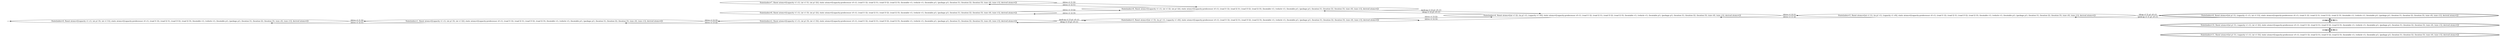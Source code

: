 digraph {
rankdir="LR"
s0[label="State(index=0, fluent atoms=[(capacity v1 c1), (at p1 l3), (at v1 l1)], static atoms=[(capacity-predecessor c0 c1), (road l1 l2), (road l2 l1), (road l3 l2), (road l2 l3), (locatable v1), (vehicle v1), (locatable p1), (package p1), (location l1), (location l2), (location l3), (size c0), (size c1)], derived atoms=[])"]
s1[label="State(index=1, fluent atoms=[(capacity v1 c1), (at p1 l3), (at v1 l2)], static atoms=[(capacity-predecessor c0 c1), (road l1 l2), (road l2 l1), (road l3 l2), (road l2 l3), (locatable v1), (vehicle v1), (locatable p1), (package p1), (location l1), (location l2), (location l3), (size c0), (size c1)], derived atoms=[])"]
s2[label="State(index=2, fluent atoms=[(capacity v1 c1), (at p1 l3), (at v1 l3)], static atoms=[(capacity-predecessor c0 c1), (road l1 l2), (road l2 l1), (road l3 l2), (road l2 l3), (locatable v1), (vehicle v1), (locatable p1), (package p1), (location l1), (location l2), (location l3), (size c0), (size c1)], derived atoms=[])"]
s3[label="State(index=3, fluent atoms=[(at v1 l3), (in p1 v1), (capacity v1 c0)], static atoms=[(capacity-predecessor c0 c1), (road l1 l2), (road l2 l1), (road l3 l2), (road l2 l3), (locatable v1), (vehicle v1), (locatable p1), (package p1), (location l1), (location l2), (location l3), (size c0), (size c1)], derived atoms=[])"]
s4[label="State(index=4, fluent atoms=[(at v1 l2), (in p1 v1), (capacity v1 c0)], static atoms=[(capacity-predecessor c0 c1), (road l1 l2), (road l2 l1), (road l3 l2), (road l2 l3), (locatable v1), (vehicle v1), (locatable p1), (package p1), (location l1), (location l2), (location l3), (size c0), (size c1)], derived atoms=[])"]
s5[label="State(index=5, fluent atoms=[(at v1 l1), (in p1 v1), (capacity v1 c0)], static atoms=[(capacity-predecessor c0 c1), (road l1 l2), (road l2 l1), (road l3 l2), (road l2 l3), (locatable v1), (vehicle v1), (locatable p1), (package p1), (location l1), (location l2), (location l3), (size c0), (size c1)], derived atoms=[])"]
s6[label="State(index=6, fluent atoms=[(capacity v1 c1), (at v1 l2), (at p1 l2)], static atoms=[(capacity-predecessor c0 c1), (road l1 l2), (road l2 l1), (road l3 l2), (road l2 l3), (locatable v1), (vehicle v1), (locatable p1), (package p1), (location l1), (location l2), (location l3), (size c0), (size c1)], derived atoms=[])"]
s7[label="State(index=7, fluent atoms=[(capacity v1 c1), (at v1 l1), (at p1 l2)], static atoms=[(capacity-predecessor c0 c1), (road l1 l2), (road l2 l1), (road l3 l2), (road l2 l3), (locatable v1), (vehicle v1), (locatable p1), (package p1), (location l1), (location l2), (location l3), (size c0), (size c1)], derived atoms=[])"]
s8[label="State(index=8, fluent atoms=[(capacity v1 c1), (at v1 l3), (at p1 l2)], static atoms=[(capacity-predecessor c0 c1), (road l1 l2), (road l2 l1), (road l3 l2), (road l2 l3), (locatable v1), (vehicle v1), (locatable p1), (package p1), (location l1), (location l2), (location l3), (size c0), (size c1)], derived atoms=[])"]
s9[peripheries=2,label="State(index=9, fluent atoms=[(at p1 l1), (capacity v1 c1), (at v1 l1)], static atoms=[(capacity-predecessor c0 c1), (road l1 l2), (road l2 l1), (road l3 l2), (road l2 l3), (locatable v1), (vehicle v1), (locatable p1), (package p1), (location l1), (location l2), (location l3), (size c0), (size c1)], derived atoms=[])"]
s10[peripheries=2,label="State(index=10, fluent atoms=[(at p1 l1), (capacity v1 c1), (at v1 l2)], static atoms=[(capacity-predecessor c0 c1), (road l1 l2), (road l2 l1), (road l3 l2), (road l2 l3), (locatable v1), (vehicle v1), (locatable p1), (package p1), (location l1), (location l2), (location l3), (size c0), (size c1)], derived atoms=[])"]
s11[peripheries=2,label="State(index=11, fluent atoms=[(at p1 l1), (capacity v1 c1), (at v1 l3)], static atoms=[(capacity-predecessor c0 c1), (road l1 l2), (road l2 l1), (road l3 l2), (road l2 l3), (locatable v1), (vehicle v1), (locatable p1), (package p1), (location l1), (location l2), (location l3), (size c0), (size c1)], derived atoms=[])"]
Dangling [ label = "", style = invis ]
{ rank = same; Dangling }
Dangling -> s0
{ rank = same; s0}
{ rank = same; s1}
{ rank = same; s2,s7,s8}
{ rank = same; s3,s6}
{ rank = same; s4}
{ rank = same; s5}
{ rank = same; s9,s10,s11}
s0->s1 [label="(drive v1 l1 l2)"]
s1->s0 [label="(drive v1 l2 l1)"]
s1->s2 [label="(drive v1 l2 l3)"]
s2->s1 [label="(drive v1 l3 l2)"]
s2->s3 [label="(pick-up v1 l3 p1 c0 c1)"]
s3->s4 [label="(drive v1 l3 l2)"]
s3->s2 [label="(drop v1 l3 p1 c0 c1)"]
s4->s5 [label="(drive v1 l2 l1)"]
s4->s3 [label="(drive v1 l2 l3)"]
s4->s6 [label="(drop v1 l2 p1 c0 c1)"]
s6->s7 [label="(drive v1 l2 l1)"]
s6->s8 [label="(drive v1 l2 l3)"]
s6->s4 [label="(pick-up v1 l2 p1 c0 c1)"]
s8->s6 [label="(drive v1 l3 l2)"]
s7->s6 [label="(drive v1 l1 l2)"]
s5->s4 [label="(drive v1 l1 l2)"]
s5->s9 [label="(drop v1 l1 p1 c0 c1)"]
s9->s10 [label="(drive v1 l1 l2)"]
s9->s5 [label="(pick-up v1 l1 p1 c0 c1)"]
s10->s9 [label="(drive v1 l2 l1)"]
s10->s11 [label="(drive v1 l2 l3)"]
s11->s10 [label="(drive v1 l3 l2)"]
}
